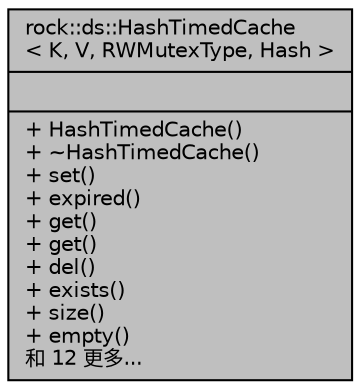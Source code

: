 digraph "rock::ds::HashTimedCache&lt; K, V, RWMutexType, Hash &gt;"
{
 // LATEX_PDF_SIZE
  edge [fontname="Helvetica",fontsize="10",labelfontname="Helvetica",labelfontsize="10"];
  node [fontname="Helvetica",fontsize="10",shape=record];
  Node1 [label="{rock::ds::HashTimedCache\l\< K, V, RWMutexType, Hash \>\n||+ HashTimedCache()\l+ ~HashTimedCache()\l+ set()\l+ expired()\l+ get()\l+ get()\l+ del()\l+ exists()\l+ size()\l+ empty()\l和 12 更多...\l}",height=0.2,width=0.4,color="black", fillcolor="grey75", style="filled", fontcolor="black",tooltip=" "];
}
